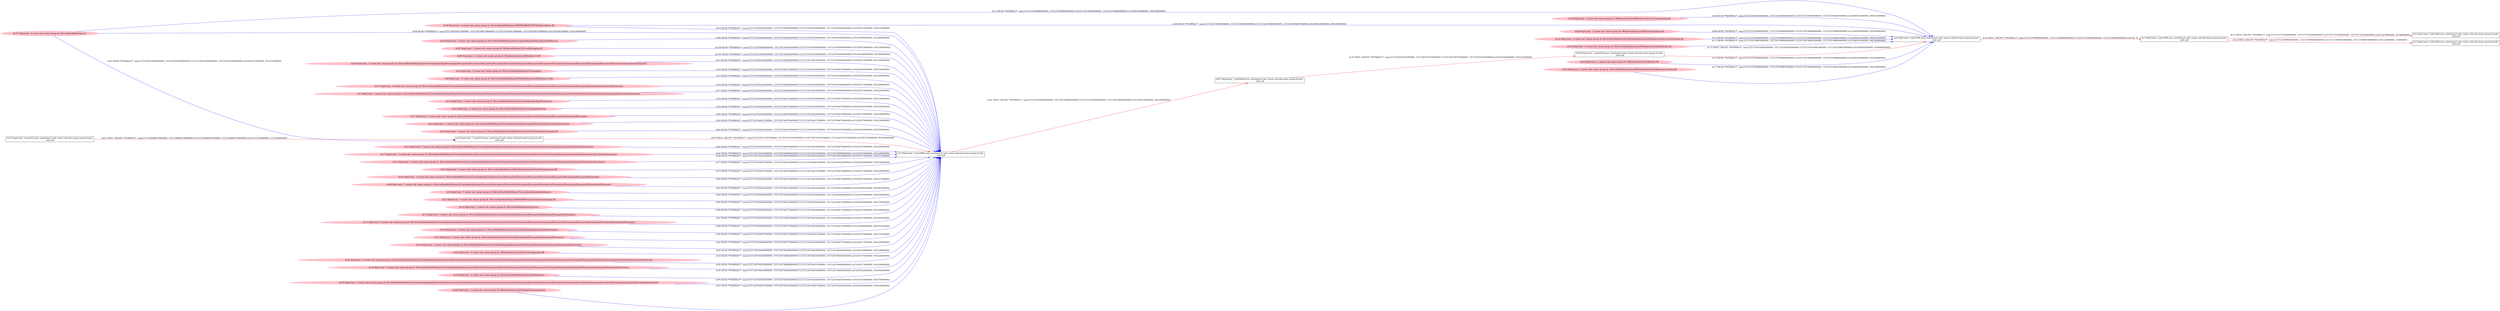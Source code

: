 digraph  {
rankdir=LR
"0"[color=black,label="id:0 HopCount: 0 pid:5500 proc_starttime:0 cmd: owner uid:null owner group id:null,\n null null", shape=box,style=solid];
"1"[color=black,label="id:1 HopCount: 1 pid:1608 proc_starttime:0 cmd: owner uid:null owner group id:null,\n null null", shape=box,style=solid];
"0" -> "1" [id=50,__obj="PROC_CREATE"color=red,label="id:50 PROC_CREATE **NORMAL**  seqs:[1557237699006000000, 1557237699006000000] T:[1557237699006000000, 1557237699006000000] relT:[0, 0]",style=solid];
"2"[color=black,label="id:2 HopCount: 2 pid:1644 proc_starttime:0 cmd: owner uid:null owner group id:null,\n null null", shape=box,style=solid];
"1" -> "2" [id=51,__obj="PROC_CREATE"color=red,label="id:51 PROC_CREATE **NORMAL**  seqs:[1557237703584000000, 1557237703584000000] T:[1557237703584000000, 1557237703584000000] relT:[-4578000000, -4578000000]",style=solid];
"3"[color=black,label="id:3 HopCount: 2 pid:1604 proc_starttime:0 cmd: owner uid:null owner group id:null,\n null null", shape=box,style=solid];
"1" -> "3" [id=52,__obj="PROC_CREATE"color=red,label="id:52 PROC_CREATE **NORMAL**  seqs:[1557237699018000000, 1557237699018000000] T:[1557237699018000000, 1557237699018000000] relT:[-12000000, -12000000]",style=solid];
"49"[color=pink,label="id:49 HopCount: -5 owner uid: owner group id: /Device/HarddiskVolume2/Users/admin/backup/Documents/Documents/Documents/Documents/Documents/Documents/Documents/Documents/Documents/Documents/Documents/Documents/Documents/Documents/Documents/Documents/Documents ", shape=oval,style=filled];
"5"[color=black,label="id:5 HopCount: -4 pid:5096 proc_starttime:0 cmd: owner uid:null owner group id:null,\n null null", shape=box,style=solid];
"49" -> "5" [id=53,__obj="READ"color=blue,label="id:53 READ **NORMAL**  seqs:[1557236744435000000, 1557236744682000000] T:[1557236744435000000, 1557236744682000000] relT:[954571000000, 954324000000]",style=solid];
"4"[color=pink,label="id:4 HopCount: -5 owner uid: owner group id: /Device/HarddiskVolume2/Users/admin ", shape=oval,style=filled];
"4" -> "5" [id=54,__obj="READ"color=blue,label="id:54 READ **NORMAL**  seqs:[1557236744424000000, 1557236744673000000] T:[1557236744424000000, 1557236744673000000] relT:[954582000000, 954333000000]",style=solid];
"8"[color=pink,label="id:8 HopCount: -5 owner uid: owner group id: /Device/HarddiskVolume2/Windows/System32/Windows.UI.dll ", shape=oval,style=filled];
"8" -> "5" [id=55,__obj="READ"color=blue,label="id:55 READ **NORMAL**  seqs:[1557236744445000000, 1557236744446000000] T:[1557236744445000000, 1557236744446000000] relT:[954561000000, 954560000000]",style=solid];
"11"[color=pink,label="id:11 HopCount: -5 owner uid: owner group id: /Device/HarddiskVolume2/Users/admin/backup/Documents/Documents/Documents/Documents/Documents/Documents/Documents/Documents/Documents/Documents/Documents/Documents/Documents ", shape=oval,style=filled];
"11" -> "5" [id=56,__obj="READ"color=blue,label="id:56 READ **NORMAL**  seqs:[1557236744433000000, 1557236744680000000] T:[1557236744433000000, 1557236744680000000] relT:[954573000000, 954326000000]",style=solid];
"7"[color=pink,label="id:7 HopCount: -5 owner uid: owner group id: /Device/HarddiskVolume2/Users/admin/backup/Documents/Documents/Documents/Documents/Documents/Documents/Documents/Documents/Documents/Documents/Documents/Documents/Documents/Documents/Documents/Documents ", shape=oval,style=filled];
"7" -> "5" [id=57,__obj="READ"color=blue,label="id:57 READ **NORMAL**  seqs:[1557236744434000000, 1557236744681000000] T:[1557236744434000000, 1557236744681000000] relT:[954572000000, 954325000000]",style=solid];
"14"[color=pink,label="id:14 HopCount: -5 owner uid: owner group id: /Device/HarddiskVolume2/Users/admin/backup/Documents ", shape=oval,style=filled];
"14" -> "5" [id=58,__obj="READ"color=blue,label="id:58 READ **NORMAL**  seqs:[1557236744426000000, 1557236744674000000] T:[1557236744426000000, 1557236744674000000] relT:[954580000000, 954332000000]",style=solid];
"16"[color=pink,label="id:16 HopCount: -5 owner uid: owner group id: /Device/HarddiskVolume2/Users/admin/backup ", shape=oval,style=filled];
"16" -> "5" [id=59,__obj="READ"color=blue,label="id:59 READ **NORMAL**  seqs:[1557236744425000000, 1557236744674000000] T:[1557236744425000000, 1557236744674000000] relT:[954581000000, 954332000000]",style=solid];
"17"[color=pink,label="id:17 HopCount: -5 owner uid: owner group id: /Device/HarddiskVolume2/Users/admin/backup/Documents/Documents/Documents/Documents/Documents/Documents/Documents ", shape=oval,style=filled];
"17" -> "5" [id=60,__obj="READ"color=blue,label="id:60 READ **NORMAL**  seqs:[1557236744430000000, 1557236744678000000] T:[1557236744430000000, 1557236744678000000] relT:[954576000000, 954328000000]",style=solid];
"19"[color=black,label="id:19 HopCount: -6 pid:452 proc_starttime:0 cmd: owner uid:null owner group id:null,\n null null", shape=box,style=solid];
"9"[color=black,label="id:9 HopCount: -5 pid:4704 proc_starttime:0 cmd: owner uid:null owner group id:null,\n null null", shape=box,style=solid];
"19" -> "9" [id=61,__obj="PROC_CREATE"color=red,label="id:61 PROC_CREATE **NORMAL**  seqs:[1557236486470000000, 1557236486470000000] T:[1557236486470000000, 1557236486470000000] relT:[1212536000000, 1212536000000]",style=solid];
"20"[color=pink,label="id:20 HopCount: -5 owner uid: owner group id: /Device/HarddiskVolume2/Windows/System32/TextInputFramework.dll ", shape=oval,style=filled];
"20" -> "5" [id=62,__obj="READ"color=blue,label="id:62 READ **NORMAL**  seqs:[1557236744447000000, 1557236744447000000] T:[1557236744447000000, 1557236744447000000] relT:[954559000000, 954559000000]",style=solid];
"37"[color=pink,label="id:37 HopCount: -2 owner uid: owner group id: /Device/HarddiskVolume2 ", shape=oval,style=filled];
"37" -> "9" [id=63,__obj="READ"color=blue,label="id:63 READ **NORMAL**  seqs:[1557236743649000000, 1557236743649000000] T:[1557236743649000000, 1557236743649000000] relT:[955357000000, 955357000000]",style=solid];
"39"[color=pink,label="id:39 HopCount: -2 owner uid: owner group id: /Windows/System32/Windows.Devices.Enumeration.dll ", shape=oval,style=filled];
"39" -> "0" [id=64,__obj="READ"color=blue,label="id:64 READ **NORMAL**  seqs:[1557236749665000000, 1557236749665000000] T:[1557236749665000000, 1557236749665000000] relT:[949341000000, 949341000000]",style=solid];
"23"[color=pink,label="id:23 HopCount: -5 owner uid: owner group id: /Device/HarddiskVolume2/Users/admin/backup/Documents/Documents/Documents/Documents/Documents/Documents/Documents/Documents ", shape=oval,style=filled];
"23" -> "5" [id=65,__obj="READ"color=blue,label="id:65 READ **NORMAL**  seqs:[1557236744430000000, 1557236744678000000] T:[1557236744430000000, 1557236744678000000] relT:[954576000000, 954328000000]",style=solid];
"24"[color=pink,label="id:24 HopCount: -2 owner uid: owner group id: /Device/HarddiskVolume2/WINDOWS/SYSTEM32/kernelbase.dll ", shape=oval,style=filled];
"24" -> "0" [id=66,__obj="READ"color=blue,label="id:66 READ **NORMAL**  seqs:[1557236749667000000, 1557236749667000000] T:[1557236749667000000, 1557236749667000000] relT:[949339000000, 949339000000]",style=solid];
"27"[color=pink,label="id:27 HopCount: -5 owner uid: owner group id: /Device/HarddiskVolume2/Users/admin/backup/Documents/Documents/Documents/Documents/Documents/Documents/Documents/Documents/Documents/Documents/Documents/Documents ", shape=oval,style=filled];
"27" -> "5" [id=67,__obj="READ"color=blue,label="id:67 READ **NORMAL**  seqs:[1557236744432000000, 1557236744680000000] T:[1557236744432000000, 1557236744680000000] relT:[954574000000, 954326000000]",style=solid];
"28"[color=pink,label="id:28 HopCount: -2 owner uid: owner group id: /Windows/System32/deviceassociation.dll ", shape=oval,style=filled];
"28" -> "0" [id=68,__obj="READ"color=blue,label="id:68 READ **NORMAL**  seqs:[1557236749666000000, 1557236749666000000] T:[1557236749666000000, 1557236749666000000] relT:[949340000000, 949340000000]",style=solid];
"31"[color=pink,label="id:31 HopCount: -5 owner uid: owner group id: /Device/HarddiskVolume2/Users/admin/backup/Documents/Documents/Documents/Documents/Documents/Documents/Documents/Documents/Documents/Documents ", shape=oval,style=filled];
"31" -> "5" [id=69,__obj="READ"color=blue,label="id:69 READ **NORMAL**  seqs:[1557236744431000000, 1557236744679000000] T:[1557236744431000000, 1557236744679000000] relT:[954575000000, 954327000000]",style=solid];
"32"[color=pink,label="id:32 HopCount: -2 owner uid: owner group id: /Device/HarddiskVolume2/Windows/System32/Windows.Devices.Enumeration.dll ", shape=oval,style=filled];
"32" -> "0" [id=70,__obj="READ"color=blue,label="id:70 READ **NORMAL**  seqs:[1557236749665000000, 1557236749665000000] T:[1557236749665000000, 1557236749665000000] relT:[949341000000, 949341000000]",style=solid];
"34"[color=pink,label="id:34 HopCount: -2 owner uid: owner group id: /Device/HarddiskVolume2/Windows/System32/biwinrt.dll ", shape=oval,style=filled];
"34" -> "0" [id=71,__obj="READ"color=blue,label="id:71 READ **NORMAL**  seqs:[1557236749665000000, 1557236749666000000] T:[1557236749665000000, 1557236749666000000] relT:[949341000000, 949340000000]",style=solid];
"36"[color=black,label="id:36 HopCount: -2 pid:8164 proc_starttime:0 cmd: owner uid:null owner group id:null,\n null null", shape=box,style=solid];
"36" -> "0" [id=72,__obj="PROC_CREATE"color=red,label="id:72 PROC_CREATE **NORMAL**  seqs:[1557236744962000000, 1557236744962000000] T:[1557236744962000000, 1557236744962000000] relT:[954044000000, 954044000000]",style=solid];
"37" -> "0" [id=73,__obj="READ"color=blue,label="id:73 READ **NORMAL**  seqs:[1557236749668000000, 1557236749668000000] T:[1557236749668000000, 1557236749668000000] relT:[949338000000, 949338000000]",style=solid];
"38"[color=pink,label="id:38 HopCount: -2 owner uid: owner group id: /Windows/System32/biwinrt.dll ", shape=oval,style=filled];
"38" -> "0" [id=74,__obj="READ"color=blue,label="id:74 READ **NORMAL**  seqs:[1557236749666000000, 1557236749666000000] T:[1557236749666000000, 1557236749666000000] relT:[949340000000, 949340000000]",style=solid];
"41"[color=pink,label="id:41 HopCount: -5 owner uid: owner group id: /Device/HarddiskVolume2/Windows/System32/CoreUIComponents.dll ", shape=oval,style=filled];
"41" -> "5" [id=75,__obj="READ"color=blue,label="id:75 READ **NORMAL**  seqs:[1557236744447000000, 1557236744447000000] T:[1557236744447000000, 1557236744447000000] relT:[954559000000, 954559000000]",style=solid];
"44"[color=pink,label="id:44 HopCount: -5 owner uid: owner group id: /Device/HarddiskVolume2/Users/admin/backup/Documents/Documents/Documents/Documents/Documents/Documents/Documents/Documents/Documents ", shape=oval,style=filled];
"44" -> "5" [id=76,__obj="READ"color=blue,label="id:76 READ **NORMAL**  seqs:[1557236744431000000, 1557236744678000000] T:[1557236744431000000, 1557236744678000000] relT:[954575000000, 954328000000]",style=solid];
"35"[color=pink,label="id:35 HopCount: -2 owner uid: owner group id: /Device/HarddiskVolume2/Windows/System32/deviceassociation.dll ", shape=oval,style=filled];
"35" -> "0" [id=77,__obj="READ"color=blue,label="id:77 READ **NORMAL**  seqs:[1557236749666000000, 1557236749667000000] T:[1557236749666000000, 1557236749667000000] relT:[949340000000, 949339000000]",style=solid];
"24" -> "5" [id=78,__obj="READ"color=blue,label="id:78 READ **NORMAL**  seqs:[1557236744449000000, 1557236744449000000] T:[1557236744449000000, 1557236744449000000] relT:[954557000000, 954557000000]",style=solid];
"47"[color=black,label="id:47 HopCount: -3 pid:6404 proc_starttime:0 cmd: owner uid:null owner group id:null,\n null null", shape=box,style=solid];
"47" -> "36" [id=79,__obj="PROC_CREATE"color=red,label="id:79 PROC_CREATE **NORMAL**  seqs:[1557236744705000000, 1557236744705000000] T:[1557236744705000000, 1557236744705000000] relT:[954301000000, 954301000000]",style=solid];
"48"[color=pink,label="id:48 HopCount: -5 owner uid: owner group id: /Device/HarddiskVolume2/Users/admin/backup/Documents/Documents/Documents/Documents/Documents/Documents/Documents/Documents/Documents/Documents/Documents ", shape=oval,style=filled];
"48" -> "5" [id=80,__obj="READ"color=blue,label="id:80 READ **NORMAL**  seqs:[1557236744432000000, 1557236744679000000] T:[1557236744432000000, 1557236744679000000] relT:[954574000000, 954327000000]",style=solid];
"5" -> "47" [id=81,__obj="PROC_CREATE"color=red,label="id:81 PROC_CREATE **NORMAL**  seqs:[1557236744688000000, 1557236744688000000] T:[1557236744688000000, 1557236744688000000] relT:[954318000000, 954318000000]",style=solid];
"6"[color=pink,label="id:6 HopCount: -5 owner uid: owner group id: /Device/HarddiskVolume2/Users/admin/backup/desktop.ini ", shape=oval,style=filled];
"6" -> "5" [id=82,__obj="READ"color=blue,label="id:82 READ **NORMAL**  seqs:[1557236744425000000, 1557236744425000000] T:[1557236744425000000, 1557236744425000000] relT:[954581000000, 954581000000]",style=solid];
"9" -> "5" [id=83,__obj="PROC_CREATE"color=red,label="id:83 PROC_CREATE **NORMAL**  seqs:[1557236743767000000, 1557236743767000000] T:[1557236743767000000, 1557236743767000000] relT:[955239000000, 955239000000]",style=solid];
"12"[color=pink,label="id:12 HopCount: -5 owner uid: owner group id: /Device/HarddiskVolume2/WINDOWS/system32/coremessaging.dll ", shape=oval,style=filled];
"12" -> "5" [id=84,__obj="READ"color=blue,label="id:84 READ **NORMAL**  seqs:[1557236744448000000, 1557236744448000000] T:[1557236744448000000, 1557236744448000000] relT:[954558000000, 954558000000]",style=solid];
"10"[color=pink,label="id:10 HopCount: -5 owner uid: owner group id: /Device/HarddiskVolume2/Users ", shape=oval,style=filled];
"10" -> "5" [id=85,__obj="READ"color=blue,label="id:85 READ **NORMAL**  seqs:[1557236744424000000, 1557236744673000000] T:[1557236744424000000, 1557236744673000000] relT:[954582000000, 954333000000]",style=solid];
"15"[color=pink,label="id:15 HopCount: -5 owner uid: owner group id: /Device/HarddiskVolume2/Users/admin/backup/Documents/Documents/Documents/Documents/Documents ", shape=oval,style=filled];
"15" -> "5" [id=86,__obj="READ"color=blue,label="id:86 READ **NORMAL**  seqs:[1557236744428000000, 1557236744677000000] T:[1557236744428000000, 1557236744677000000] relT:[954578000000, 954329000000]",style=solid];
"13"[color=pink,label="id:13 HopCount: -5 owner uid: owner group id: /Device/HarddiskVolume2/Users/admin/backup/Documents/Documents/Documents/Documents/Documents/Documents/Documents/Documents/Documents/Documents/Documents/Documents/Documents/Documents/Documents ", shape=oval,style=filled];
"13" -> "5" [id=87,__obj="READ"color=blue,label="id:87 READ **NORMAL**  seqs:[1557236744434000000, 1557236744681000000] T:[1557236744434000000, 1557236744681000000] relT:[954572000000, 954325000000]",style=solid];
"18"[color=pink,label="id:18 HopCount: -5 owner uid: owner group id: /Device/HarddiskVolume2/Users/admin/backup/Documents/Documents ", shape=oval,style=filled];
"18" -> "5" [id=88,__obj="READ"color=blue,label="id:88 READ **NORMAL**  seqs:[1557236744426000000, 1557236744675000000] T:[1557236744426000000, 1557236744675000000] relT:[954580000000, 954331000000]",style=solid];
"37" -> "5" [id=89,__obj="READ"color=blue,label="id:89 READ **NORMAL**  seqs:[1557236744423000000, 1557236744672000000] T:[1557236744423000000, 1557236744672000000] relT:[954583000000, 954334000000]",style=solid];
"21"[color=pink,label="id:21 HopCount: -5 owner uid: owner group id: /Device/HarddiskVolume2/Users/admin/backup/Documents/Documents/Documents ", shape=oval,style=filled];
"21" -> "5" [id=90,__obj="READ"color=blue,label="id:90 READ **NORMAL**  seqs:[1557236744427000000, 1557236744675000000] T:[1557236744427000000, 1557236744675000000] relT:[954579000000, 954331000000]",style=solid];
"22"[color=pink,label="id:22 HopCount: -5 owner uid: owner group id: /Device/HarddiskVolume2/Users/admin/backup/Documents/Documents/Documents/Documents/Documents/Documents ", shape=oval,style=filled];
"22" -> "5" [id=91,__obj="READ"color=blue,label="id:91 READ **NORMAL**  seqs:[1557236744429000000, 1557236744677000000] T:[1557236744429000000, 1557236744677000000] relT:[954577000000, 954329000000]",style=solid];
"25"[color=pink,label="id:25 HopCount: -5 owner uid: owner group id: /Windows/System32/CoreUIComponents.dll ", shape=oval,style=filled];
"25" -> "5" [id=92,__obj="READ"color=blue,label="id:92 READ **NORMAL**  seqs:[1557236744448000000, 1557236744448000000] T:[1557236744448000000, 1557236744448000000] relT:[954558000000, 954558000000]",style=solid];
"26"[color=pink,label="id:26 HopCount: -5 owner uid: owner group id: /Device/HarddiskVolume2/Users/admin/backup/Documents/Documents/Documents/Documents/Documents/Documents/Documents/Documents/Documents/Documents/Documents/Documents/Documents/Documents/Documents/Documents/Documents/Documents ", shape=oval,style=filled];
"26" -> "5" [id=93,__obj="READ"color=blue,label="id:93 READ **NORMAL**  seqs:[1557236744435000000, 1557236744682000000] T:[1557236744435000000, 1557236744682000000] relT:[954571000000, 954324000000]",style=solid];
"30"[color=pink,label="id:30 HopCount: -5 owner uid: owner group id: /Device/HarddiskVolume2/Users/admin/backup/Documents/Documents/Documents/Documents/Documents/Documents/Documents/Documents/Documents/Documents/Documents/Documents/Documents/Documents ", shape=oval,style=filled];
"30" -> "5" [id=94,__obj="READ"color=blue,label="id:94 READ **NORMAL**  seqs:[1557236744433000000, 1557236744680000000] T:[1557236744433000000, 1557236744680000000] relT:[954573000000, 954326000000]",style=solid];
"33"[color=pink,label="id:33 HopCount: -5 owner uid: owner group id: /Device/HarddiskVolume2/Users/desktop.ini ", shape=oval,style=filled];
"33" -> "5" [id=95,__obj="READ"color=blue,label="id:95 READ **NORMAL**  seqs:[1557236744424000000, 1557236744424000000] T:[1557236744424000000, 1557236744424000000] relT:[954582000000, 954582000000]",style=solid];
"29"[color=pink,label="id:29 HopCount: -5 owner uid: owner group id: /Device/HarddiskVolume2/Users/admin/backup/Documents/Documents/Documents/Documents/Documents/Documents/Documents/Documents/Documents/Documents/Documents/Documents/Documents/Documents/Documents/Documents/Documents/Documents/Documents ", shape=oval,style=filled];
"29" -> "5" [id=96,__obj="READ"color=blue,label="id:96 READ **NORMAL**  seqs:[1557236744436000000, 1557236744436000000] T:[1557236744436000000, 1557236744436000000] relT:[954570000000, 954570000000]",style=solid];
"40"[color=pink,label="id:40 HopCount: -5 owner uid: owner group id: /Windows/System32/TextInputFramework.dll ", shape=oval,style=filled];
"40" -> "5" [id=97,__obj="READ"color=blue,label="id:97 READ **NORMAL**  seqs:[1557236744447000000, 1557236744447000000] T:[1557236744447000000, 1557236744447000000] relT:[954559000000, 954559000000]",style=solid];
"42"[color=pink,label="id:42 HopCount: -5 owner uid: owner group id: /Device/HarddiskVolume2/Users/admin/backup/Documents/desktop.ini ", shape=oval,style=filled];
"42" -> "5" [id=98,__obj="READ"color=blue,label="id:98 READ **NORMAL**  seqs:[1557236744426000000, 1557236744426000000] T:[1557236744426000000, 1557236744426000000] relT:[954580000000, 954580000000]",style=solid];
"43"[color=pink,label="id:43 HopCount: -5 owner uid: owner group id: /Device/HarddiskVolume2/Users/admin/backup/Documents/Documents/Documents/Documents ", shape=oval,style=filled];
"43" -> "5" [id=99,__obj="READ"color=blue,label="id:99 READ **NORMAL**  seqs:[1557236744427000000, 1557236744676000000] T:[1557236744427000000, 1557236744676000000] relT:[954579000000, 954330000000]",style=solid];
"45"[color=pink,label="id:45 HopCount: -5 owner uid: owner group id: /Windows/System32/CoreMessaging.dll ", shape=oval,style=filled];
"45" -> "5" [id=100,__obj="READ"color=blue,label="id:100 READ **NORMAL**  seqs:[1557236744448000000, 1557236744448000000] T:[1557236744448000000, 1557236744448000000] relT:[954558000000, 954558000000]",style=solid];
"46"[color=pink,label="id:46 HopCount: -5 owner uid: owner group id: /Windows/System32/Windows.UI.dll ", shape=oval,style=filled];
"46" -> "5" [id=101,__obj="READ"color=blue,label="id:101 READ **NORMAL**  seqs:[1557236744446000000, 1557236744446000000] T:[1557236744446000000, 1557236744446000000] relT:[954560000000, 954560000000]",style=solid];
}